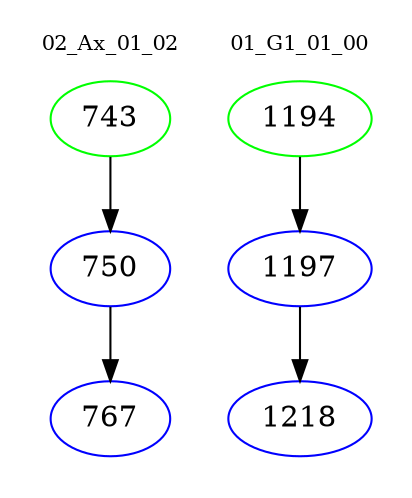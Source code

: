 digraph{
subgraph cluster_0 {
color = white
label = "02_Ax_01_02";
fontsize=10;
T0_743 [label="743", color="green"]
T0_743 -> T0_750 [color="black"]
T0_750 [label="750", color="blue"]
T0_750 -> T0_767 [color="black"]
T0_767 [label="767", color="blue"]
}
subgraph cluster_1 {
color = white
label = "01_G1_01_00";
fontsize=10;
T1_1194 [label="1194", color="green"]
T1_1194 -> T1_1197 [color="black"]
T1_1197 [label="1197", color="blue"]
T1_1197 -> T1_1218 [color="black"]
T1_1218 [label="1218", color="blue"]
}
}

